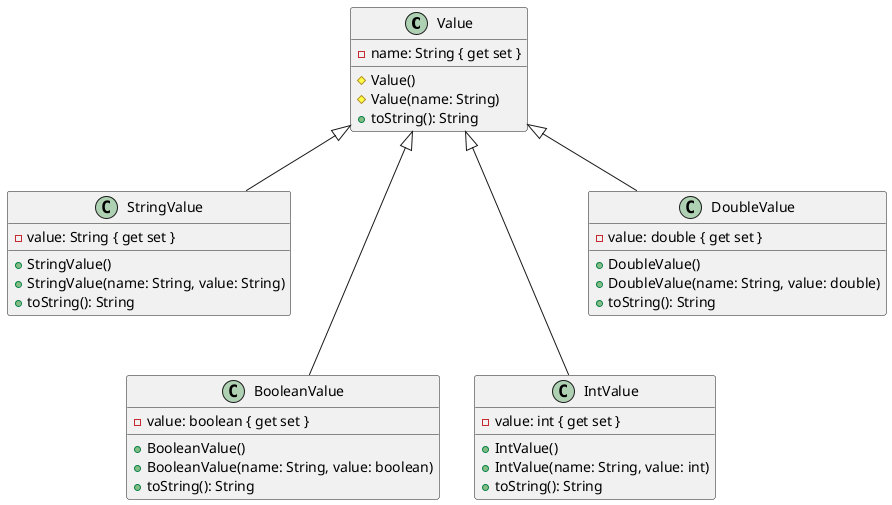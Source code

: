 @startuml

class Value {
    - name: String { get set }

    # Value()
    # Value(name: String)
    + toString(): String
}

class StringValue  {
    - value: String { get set }

    + StringValue()
    + StringValue(name: String, value: String)
    + toString(): String
}

class BooleanValue {
    - value: boolean { get set }

    + BooleanValue()
    + BooleanValue(name: String, value: boolean)
    + toString(): String
}

class IntValue {
    - value: int { get set }

    + IntValue()
    + IntValue(name: String, value: int)
    + toString(): String
}

class DoubleValue {
    - value: double { get set }

    + DoubleValue()
    + DoubleValue(name: String, value: double)
    + toString(): String
}

Value <|-- StringValue
Value <|--- BooleanValue
Value <|--- IntValue
Value <|-- DoubleValue
@enduml